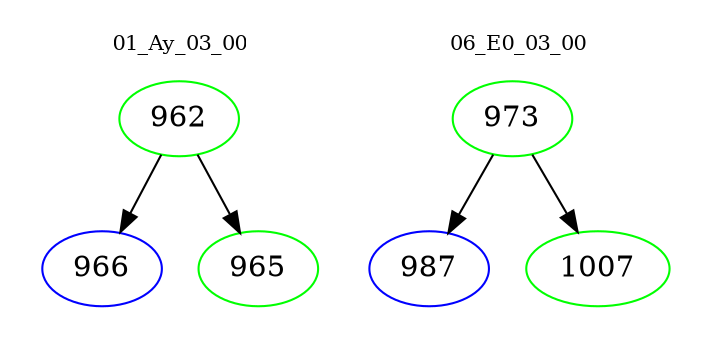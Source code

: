 digraph{
subgraph cluster_0 {
color = white
label = "01_Ay_03_00";
fontsize=10;
T0_962 [label="962", color="green"]
T0_962 -> T0_966 [color="black"]
T0_966 [label="966", color="blue"]
T0_962 -> T0_965 [color="black"]
T0_965 [label="965", color="green"]
}
subgraph cluster_1 {
color = white
label = "06_E0_03_00";
fontsize=10;
T1_973 [label="973", color="green"]
T1_973 -> T1_987 [color="black"]
T1_987 [label="987", color="blue"]
T1_973 -> T1_1007 [color="black"]
T1_1007 [label="1007", color="green"]
}
}
